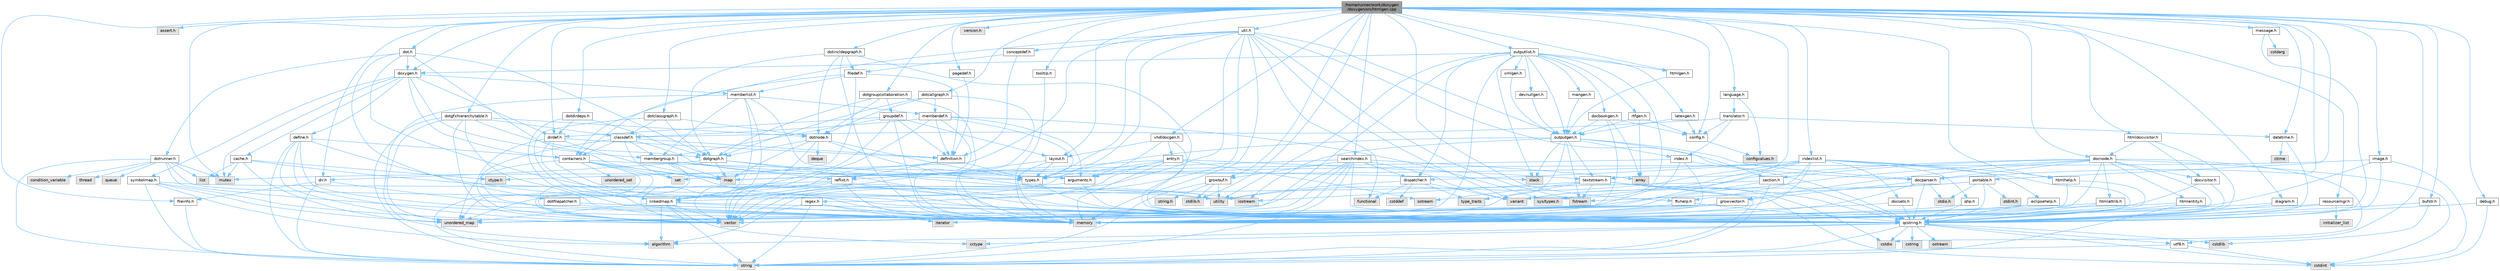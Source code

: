 digraph "/home/runner/work/doxygen/doxygen/src/htmlgen.cpp"
{
 // INTERACTIVE_SVG=YES
 // LATEX_PDF_SIZE
  bgcolor="transparent";
  edge [fontname=Helvetica,fontsize=10,labelfontname=Helvetica,labelfontsize=10];
  node [fontname=Helvetica,fontsize=10,shape=box,height=0.2,width=0.4];
  Node1 [id="Node000001",label="/home/runner/work/doxygen\l/doxygen/src/htmlgen.cpp",height=0.2,width=0.4,color="gray40", fillcolor="grey60", style="filled", fontcolor="black",tooltip=" "];
  Node1 -> Node2 [id="edge1_Node000001_Node000002",color="steelblue1",style="solid",tooltip=" "];
  Node2 [id="Node000002",label="stdlib.h",height=0.2,width=0.4,color="grey60", fillcolor="#E0E0E0", style="filled",tooltip=" "];
  Node1 -> Node3 [id="edge2_Node000001_Node000003",color="steelblue1",style="solid",tooltip=" "];
  Node3 [id="Node000003",label="assert.h",height=0.2,width=0.4,color="grey60", fillcolor="#E0E0E0", style="filled",tooltip=" "];
  Node1 -> Node4 [id="edge3_Node000001_Node000004",color="steelblue1",style="solid",tooltip=" "];
  Node4 [id="Node000004",label="mutex",height=0.2,width=0.4,color="grey60", fillcolor="#E0E0E0", style="filled",tooltip=" "];
  Node1 -> Node5 [id="edge4_Node000001_Node000005",color="steelblue1",style="solid",tooltip=" "];
  Node5 [id="Node000005",label="message.h",height=0.2,width=0.4,color="grey40", fillcolor="white", style="filled",URL="$d2/d0d/message_8h.html",tooltip=" "];
  Node5 -> Node6 [id="edge5_Node000005_Node000006",color="steelblue1",style="solid",tooltip=" "];
  Node6 [id="Node000006",label="cstdarg",height=0.2,width=0.4,color="grey60", fillcolor="#E0E0E0", style="filled",tooltip=" "];
  Node5 -> Node7 [id="edge6_Node000005_Node000007",color="steelblue1",style="solid",tooltip=" "];
  Node7 [id="Node000007",label="qcstring.h",height=0.2,width=0.4,color="grey40", fillcolor="white", style="filled",URL="$d7/d5c/qcstring_8h.html",tooltip=" "];
  Node7 -> Node8 [id="edge7_Node000007_Node000008",color="steelblue1",style="solid",tooltip=" "];
  Node8 [id="Node000008",label="string",height=0.2,width=0.4,color="grey60", fillcolor="#E0E0E0", style="filled",tooltip=" "];
  Node7 -> Node9 [id="edge8_Node000007_Node000009",color="steelblue1",style="solid",tooltip=" "];
  Node9 [id="Node000009",label="algorithm",height=0.2,width=0.4,color="grey60", fillcolor="#E0E0E0", style="filled",tooltip=" "];
  Node7 -> Node10 [id="edge9_Node000007_Node000010",color="steelblue1",style="solid",tooltip=" "];
  Node10 [id="Node000010",label="cctype",height=0.2,width=0.4,color="grey60", fillcolor="#E0E0E0", style="filled",tooltip=" "];
  Node7 -> Node11 [id="edge10_Node000007_Node000011",color="steelblue1",style="solid",tooltip=" "];
  Node11 [id="Node000011",label="cstring",height=0.2,width=0.4,color="grey60", fillcolor="#E0E0E0", style="filled",tooltip=" "];
  Node7 -> Node12 [id="edge11_Node000007_Node000012",color="steelblue1",style="solid",tooltip=" "];
  Node12 [id="Node000012",label="cstdio",height=0.2,width=0.4,color="grey60", fillcolor="#E0E0E0", style="filled",tooltip=" "];
  Node7 -> Node13 [id="edge12_Node000007_Node000013",color="steelblue1",style="solid",tooltip=" "];
  Node13 [id="Node000013",label="cstdlib",height=0.2,width=0.4,color="grey60", fillcolor="#E0E0E0", style="filled",tooltip=" "];
  Node7 -> Node14 [id="edge13_Node000007_Node000014",color="steelblue1",style="solid",tooltip=" "];
  Node14 [id="Node000014",label="cstdint",height=0.2,width=0.4,color="grey60", fillcolor="#E0E0E0", style="filled",tooltip=" "];
  Node7 -> Node15 [id="edge14_Node000007_Node000015",color="steelblue1",style="solid",tooltip=" "];
  Node15 [id="Node000015",label="ostream",height=0.2,width=0.4,color="grey60", fillcolor="#E0E0E0", style="filled",tooltip=" "];
  Node7 -> Node16 [id="edge15_Node000007_Node000016",color="steelblue1",style="solid",tooltip=" "];
  Node16 [id="Node000016",label="utf8.h",height=0.2,width=0.4,color="grey40", fillcolor="white", style="filled",URL="$db/d7c/utf8_8h.html",tooltip="Various UTF8 related helper functions."];
  Node16 -> Node14 [id="edge16_Node000016_Node000014",color="steelblue1",style="solid",tooltip=" "];
  Node16 -> Node8 [id="edge17_Node000016_Node000008",color="steelblue1",style="solid",tooltip=" "];
  Node1 -> Node17 [id="edge18_Node000001_Node000017",color="steelblue1",style="solid",tooltip=" "];
  Node17 [id="Node000017",label="htmlgen.h",height=0.2,width=0.4,color="grey40", fillcolor="white", style="filled",URL="$d8/d56/htmlgen_8h.html",tooltip=" "];
  Node17 -> Node18 [id="edge19_Node000017_Node000018",color="steelblue1",style="solid",tooltip=" "];
  Node18 [id="Node000018",label="outputgen.h",height=0.2,width=0.4,color="grey40", fillcolor="white", style="filled",URL="$df/d06/outputgen_8h.html",tooltip=" "];
  Node18 -> Node19 [id="edge20_Node000018_Node000019",color="steelblue1",style="solid",tooltip=" "];
  Node19 [id="Node000019",label="memory",height=0.2,width=0.4,color="grey60", fillcolor="#E0E0E0", style="filled",tooltip=" "];
  Node18 -> Node20 [id="edge21_Node000018_Node000020",color="steelblue1",style="solid",tooltip=" "];
  Node20 [id="Node000020",label="stack",height=0.2,width=0.4,color="grey60", fillcolor="#E0E0E0", style="filled",tooltip=" "];
  Node18 -> Node21 [id="edge22_Node000018_Node000021",color="steelblue1",style="solid",tooltip=" "];
  Node21 [id="Node000021",label="iostream",height=0.2,width=0.4,color="grey60", fillcolor="#E0E0E0", style="filled",tooltip=" "];
  Node18 -> Node22 [id="edge23_Node000018_Node000022",color="steelblue1",style="solid",tooltip=" "];
  Node22 [id="Node000022",label="fstream",height=0.2,width=0.4,color="grey60", fillcolor="#E0E0E0", style="filled",tooltip=" "];
  Node18 -> Node23 [id="edge24_Node000018_Node000023",color="steelblue1",style="solid",tooltip=" "];
  Node23 [id="Node000023",label="types.h",height=0.2,width=0.4,color="grey40", fillcolor="white", style="filled",URL="$d9/d49/types_8h.html",tooltip="This file contains a number of basic enums and types."];
  Node23 -> Node7 [id="edge25_Node000023_Node000007",color="steelblue1",style="solid",tooltip=" "];
  Node18 -> Node24 [id="edge26_Node000018_Node000024",color="steelblue1",style="solid",tooltip=" "];
  Node24 [id="Node000024",label="index.h",height=0.2,width=0.4,color="grey40", fillcolor="white", style="filled",URL="$d1/db5/index_8h.html",tooltip=" "];
  Node24 -> Node19 [id="edge27_Node000024_Node000019",color="steelblue1",style="solid",tooltip=" "];
  Node24 -> Node25 [id="edge28_Node000024_Node000025",color="steelblue1",style="solid",tooltip=" "];
  Node25 [id="Node000025",label="vector",height=0.2,width=0.4,color="grey60", fillcolor="#E0E0E0", style="filled",tooltip=" "];
  Node24 -> Node26 [id="edge29_Node000024_Node000026",color="steelblue1",style="solid",tooltip=" "];
  Node26 [id="Node000026",label="map",height=0.2,width=0.4,color="grey60", fillcolor="#E0E0E0", style="filled",tooltip=" "];
  Node24 -> Node7 [id="edge30_Node000024_Node000007",color="steelblue1",style="solid",tooltip=" "];
  Node18 -> Node27 [id="edge31_Node000018_Node000027",color="steelblue1",style="solid",tooltip=" "];
  Node27 [id="Node000027",label="section.h",height=0.2,width=0.4,color="grey40", fillcolor="white", style="filled",URL="$d1/d2a/section_8h.html",tooltip=" "];
  Node27 -> Node8 [id="edge32_Node000027_Node000008",color="steelblue1",style="solid",tooltip=" "];
  Node27 -> Node28 [id="edge33_Node000027_Node000028",color="steelblue1",style="solid",tooltip=" "];
  Node28 [id="Node000028",label="unordered_map",height=0.2,width=0.4,color="grey60", fillcolor="#E0E0E0", style="filled",tooltip=" "];
  Node27 -> Node7 [id="edge34_Node000027_Node000007",color="steelblue1",style="solid",tooltip=" "];
  Node27 -> Node29 [id="edge35_Node000027_Node000029",color="steelblue1",style="solid",tooltip=" "];
  Node29 [id="Node000029",label="linkedmap.h",height=0.2,width=0.4,color="grey40", fillcolor="white", style="filled",URL="$da/de1/linkedmap_8h.html",tooltip=" "];
  Node29 -> Node28 [id="edge36_Node000029_Node000028",color="steelblue1",style="solid",tooltip=" "];
  Node29 -> Node25 [id="edge37_Node000029_Node000025",color="steelblue1",style="solid",tooltip=" "];
  Node29 -> Node19 [id="edge38_Node000029_Node000019",color="steelblue1",style="solid",tooltip=" "];
  Node29 -> Node8 [id="edge39_Node000029_Node000008",color="steelblue1",style="solid",tooltip=" "];
  Node29 -> Node9 [id="edge40_Node000029_Node000009",color="steelblue1",style="solid",tooltip=" "];
  Node29 -> Node10 [id="edge41_Node000029_Node000010",color="steelblue1",style="solid",tooltip=" "];
  Node29 -> Node7 [id="edge42_Node000029_Node000007",color="steelblue1",style="solid",tooltip=" "];
  Node18 -> Node30 [id="edge43_Node000018_Node000030",color="steelblue1",style="solid",tooltip=" "];
  Node30 [id="Node000030",label="textstream.h",height=0.2,width=0.4,color="grey40", fillcolor="white", style="filled",URL="$d4/d7d/textstream_8h.html",tooltip=" "];
  Node30 -> Node8 [id="edge44_Node000030_Node000008",color="steelblue1",style="solid",tooltip=" "];
  Node30 -> Node21 [id="edge45_Node000030_Node000021",color="steelblue1",style="solid",tooltip=" "];
  Node30 -> Node31 [id="edge46_Node000030_Node000031",color="steelblue1",style="solid",tooltip=" "];
  Node31 [id="Node000031",label="sstream",height=0.2,width=0.4,color="grey60", fillcolor="#E0E0E0", style="filled",tooltip=" "];
  Node30 -> Node14 [id="edge47_Node000030_Node000014",color="steelblue1",style="solid",tooltip=" "];
  Node30 -> Node12 [id="edge48_Node000030_Node000012",color="steelblue1",style="solid",tooltip=" "];
  Node30 -> Node22 [id="edge49_Node000030_Node000022",color="steelblue1",style="solid",tooltip=" "];
  Node30 -> Node32 [id="edge50_Node000030_Node000032",color="steelblue1",style="solid",tooltip=" "];
  Node32 [id="Node000032",label="type_traits",height=0.2,width=0.4,color="grey60", fillcolor="#E0E0E0", style="filled",tooltip=" "];
  Node30 -> Node7 [id="edge51_Node000030_Node000007",color="steelblue1",style="solid",tooltip=" "];
  Node18 -> Node33 [id="edge52_Node000018_Node000033",color="steelblue1",style="solid",tooltip=" "];
  Node33 [id="Node000033",label="docparser.h",height=0.2,width=0.4,color="grey40", fillcolor="white", style="filled",URL="$de/d9c/docparser_8h.html",tooltip=" "];
  Node33 -> Node34 [id="edge53_Node000033_Node000034",color="steelblue1",style="solid",tooltip=" "];
  Node34 [id="Node000034",label="stdio.h",height=0.2,width=0.4,color="grey60", fillcolor="#E0E0E0", style="filled",tooltip=" "];
  Node33 -> Node19 [id="edge54_Node000033_Node000019",color="steelblue1",style="solid",tooltip=" "];
  Node33 -> Node7 [id="edge55_Node000033_Node000007",color="steelblue1",style="solid",tooltip=" "];
  Node33 -> Node35 [id="edge56_Node000033_Node000035",color="steelblue1",style="solid",tooltip=" "];
  Node35 [id="Node000035",label="growvector.h",height=0.2,width=0.4,color="grey40", fillcolor="white", style="filled",URL="$d7/d50/growvector_8h.html",tooltip=" "];
  Node35 -> Node25 [id="edge57_Node000035_Node000025",color="steelblue1",style="solid",tooltip=" "];
  Node35 -> Node19 [id="edge58_Node000035_Node000019",color="steelblue1",style="solid",tooltip=" "];
  Node35 -> Node36 [id="edge59_Node000035_Node000036",color="steelblue1",style="solid",tooltip=" "];
  Node36 [id="Node000036",label="iterator",height=0.2,width=0.4,color="grey60", fillcolor="#E0E0E0", style="filled",tooltip=" "];
  Node1 -> Node37 [id="edge60_Node000001_Node000037",color="steelblue1",style="solid",tooltip=" "];
  Node37 [id="Node000037",label="config.h",height=0.2,width=0.4,color="grey40", fillcolor="white", style="filled",URL="$db/d16/config_8h.html",tooltip=" "];
  Node37 -> Node38 [id="edge61_Node000037_Node000038",color="steelblue1",style="solid",tooltip=" "];
  Node38 [id="Node000038",label="configvalues.h",height=0.2,width=0.4,color="grey60", fillcolor="#E0E0E0", style="filled",tooltip=" "];
  Node1 -> Node39 [id="edge62_Node000001_Node000039",color="steelblue1",style="solid",tooltip=" "];
  Node39 [id="Node000039",label="util.h",height=0.2,width=0.4,color="grey40", fillcolor="white", style="filled",URL="$d8/d3c/util_8h.html",tooltip="A bunch of utility functions."];
  Node39 -> Node19 [id="edge63_Node000039_Node000019",color="steelblue1",style="solid",tooltip=" "];
  Node39 -> Node28 [id="edge64_Node000039_Node000028",color="steelblue1",style="solid",tooltip=" "];
  Node39 -> Node9 [id="edge65_Node000039_Node000009",color="steelblue1",style="solid",tooltip=" "];
  Node39 -> Node40 [id="edge66_Node000039_Node000040",color="steelblue1",style="solid",tooltip=" "];
  Node40 [id="Node000040",label="functional",height=0.2,width=0.4,color="grey60", fillcolor="#E0E0E0", style="filled",tooltip=" "];
  Node39 -> Node22 [id="edge67_Node000039_Node000022",color="steelblue1",style="solid",tooltip=" "];
  Node39 -> Node41 [id="edge68_Node000039_Node000041",color="steelblue1",style="solid",tooltip=" "];
  Node41 [id="Node000041",label="variant",height=0.2,width=0.4,color="grey60", fillcolor="#E0E0E0", style="filled",tooltip=" "];
  Node39 -> Node42 [id="edge69_Node000039_Node000042",color="steelblue1",style="solid",tooltip=" "];
  Node42 [id="Node000042",label="ctype.h",height=0.2,width=0.4,color="grey60", fillcolor="#E0E0E0", style="filled",tooltip=" "];
  Node39 -> Node23 [id="edge70_Node000039_Node000023",color="steelblue1",style="solid",tooltip=" "];
  Node39 -> Node33 [id="edge71_Node000039_Node000033",color="steelblue1",style="solid",tooltip=" "];
  Node39 -> Node43 [id="edge72_Node000039_Node000043",color="steelblue1",style="solid",tooltip=" "];
  Node43 [id="Node000043",label="containers.h",height=0.2,width=0.4,color="grey40", fillcolor="white", style="filled",URL="$d5/d75/containers_8h.html",tooltip=" "];
  Node43 -> Node25 [id="edge73_Node000043_Node000025",color="steelblue1",style="solid",tooltip=" "];
  Node43 -> Node8 [id="edge74_Node000043_Node000008",color="steelblue1",style="solid",tooltip=" "];
  Node43 -> Node44 [id="edge75_Node000043_Node000044",color="steelblue1",style="solid",tooltip=" "];
  Node44 [id="Node000044",label="set",height=0.2,width=0.4,color="grey60", fillcolor="#E0E0E0", style="filled",tooltip=" "];
  Node43 -> Node26 [id="edge76_Node000043_Node000026",color="steelblue1",style="solid",tooltip=" "];
  Node43 -> Node45 [id="edge77_Node000043_Node000045",color="steelblue1",style="solid",tooltip=" "];
  Node45 [id="Node000045",label="unordered_set",height=0.2,width=0.4,color="grey60", fillcolor="#E0E0E0", style="filled",tooltip=" "];
  Node43 -> Node28 [id="edge78_Node000043_Node000028",color="steelblue1",style="solid",tooltip=" "];
  Node43 -> Node20 [id="edge79_Node000043_Node000020",color="steelblue1",style="solid",tooltip=" "];
  Node39 -> Node18 [id="edge80_Node000039_Node000018",color="steelblue1",style="solid",tooltip=" "];
  Node39 -> Node46 [id="edge81_Node000039_Node000046",color="steelblue1",style="solid",tooltip=" "];
  Node46 [id="Node000046",label="regex.h",height=0.2,width=0.4,color="grey40", fillcolor="white", style="filled",URL="$d1/d21/regex_8h.html",tooltip=" "];
  Node46 -> Node19 [id="edge82_Node000046_Node000019",color="steelblue1",style="solid",tooltip=" "];
  Node46 -> Node8 [id="edge83_Node000046_Node000008",color="steelblue1",style="solid",tooltip=" "];
  Node46 -> Node25 [id="edge84_Node000046_Node000025",color="steelblue1",style="solid",tooltip=" "];
  Node46 -> Node36 [id="edge85_Node000046_Node000036",color="steelblue1",style="solid",tooltip=" "];
  Node39 -> Node47 [id="edge86_Node000039_Node000047",color="steelblue1",style="solid",tooltip=" "];
  Node47 [id="Node000047",label="conceptdef.h",height=0.2,width=0.4,color="grey40", fillcolor="white", style="filled",URL="$da/df1/conceptdef_8h.html",tooltip=" "];
  Node47 -> Node48 [id="edge87_Node000047_Node000048",color="steelblue1",style="solid",tooltip=" "];
  Node48 [id="Node000048",label="definition.h",height=0.2,width=0.4,color="grey40", fillcolor="white", style="filled",URL="$df/da1/definition_8h.html",tooltip=" "];
  Node48 -> Node25 [id="edge88_Node000048_Node000025",color="steelblue1",style="solid",tooltip=" "];
  Node48 -> Node23 [id="edge89_Node000048_Node000023",color="steelblue1",style="solid",tooltip=" "];
  Node48 -> Node49 [id="edge90_Node000048_Node000049",color="steelblue1",style="solid",tooltip=" "];
  Node49 [id="Node000049",label="reflist.h",height=0.2,width=0.4,color="grey40", fillcolor="white", style="filled",URL="$d1/d02/reflist_8h.html",tooltip=" "];
  Node49 -> Node25 [id="edge91_Node000049_Node000025",color="steelblue1",style="solid",tooltip=" "];
  Node49 -> Node28 [id="edge92_Node000049_Node000028",color="steelblue1",style="solid",tooltip=" "];
  Node49 -> Node19 [id="edge93_Node000049_Node000019",color="steelblue1",style="solid",tooltip=" "];
  Node49 -> Node7 [id="edge94_Node000049_Node000007",color="steelblue1",style="solid",tooltip=" "];
  Node49 -> Node29 [id="edge95_Node000049_Node000029",color="steelblue1",style="solid",tooltip=" "];
  Node47 -> Node50 [id="edge96_Node000047_Node000050",color="steelblue1",style="solid",tooltip=" "];
  Node50 [id="Node000050",label="filedef.h",height=0.2,width=0.4,color="grey40", fillcolor="white", style="filled",URL="$d4/d3a/filedef_8h.html",tooltip=" "];
  Node50 -> Node44 [id="edge97_Node000050_Node000044",color="steelblue1",style="solid",tooltip=" "];
  Node50 -> Node48 [id="edge98_Node000050_Node000048",color="steelblue1",style="solid",tooltip=" "];
  Node50 -> Node51 [id="edge99_Node000050_Node000051",color="steelblue1",style="solid",tooltip=" "];
  Node51 [id="Node000051",label="memberlist.h",height=0.2,width=0.4,color="grey40", fillcolor="white", style="filled",URL="$dd/d78/memberlist_8h.html",tooltip=" "];
  Node51 -> Node25 [id="edge100_Node000051_Node000025",color="steelblue1",style="solid",tooltip=" "];
  Node51 -> Node9 [id="edge101_Node000051_Node000009",color="steelblue1",style="solid",tooltip=" "];
  Node51 -> Node52 [id="edge102_Node000051_Node000052",color="steelblue1",style="solid",tooltip=" "];
  Node52 [id="Node000052",label="memberdef.h",height=0.2,width=0.4,color="grey40", fillcolor="white", style="filled",URL="$d4/d46/memberdef_8h.html",tooltip=" "];
  Node52 -> Node25 [id="edge103_Node000052_Node000025",color="steelblue1",style="solid",tooltip=" "];
  Node52 -> Node19 [id="edge104_Node000052_Node000019",color="steelblue1",style="solid",tooltip=" "];
  Node52 -> Node53 [id="edge105_Node000052_Node000053",color="steelblue1",style="solid",tooltip=" "];
  Node53 [id="Node000053",label="sys/types.h",height=0.2,width=0.4,color="grey60", fillcolor="#E0E0E0", style="filled",tooltip=" "];
  Node52 -> Node23 [id="edge106_Node000052_Node000023",color="steelblue1",style="solid",tooltip=" "];
  Node52 -> Node48 [id="edge107_Node000052_Node000048",color="steelblue1",style="solid",tooltip=" "];
  Node52 -> Node54 [id="edge108_Node000052_Node000054",color="steelblue1",style="solid",tooltip=" "];
  Node54 [id="Node000054",label="arguments.h",height=0.2,width=0.4,color="grey40", fillcolor="white", style="filled",URL="$df/d9b/arguments_8h.html",tooltip=" "];
  Node54 -> Node25 [id="edge109_Node000054_Node000025",color="steelblue1",style="solid",tooltip=" "];
  Node54 -> Node7 [id="edge110_Node000054_Node000007",color="steelblue1",style="solid",tooltip=" "];
  Node52 -> Node55 [id="edge111_Node000052_Node000055",color="steelblue1",style="solid",tooltip=" "];
  Node55 [id="Node000055",label="classdef.h",height=0.2,width=0.4,color="grey40", fillcolor="white", style="filled",URL="$d1/da6/classdef_8h.html",tooltip=" "];
  Node55 -> Node25 [id="edge112_Node000055_Node000025",color="steelblue1",style="solid",tooltip=" "];
  Node55 -> Node44 [id="edge113_Node000055_Node000044",color="steelblue1",style="solid",tooltip=" "];
  Node55 -> Node43 [id="edge114_Node000055_Node000043",color="steelblue1",style="solid",tooltip=" "];
  Node55 -> Node48 [id="edge115_Node000055_Node000048",color="steelblue1",style="solid",tooltip=" "];
  Node55 -> Node54 [id="edge116_Node000055_Node000054",color="steelblue1",style="solid",tooltip=" "];
  Node55 -> Node56 [id="edge117_Node000055_Node000056",color="steelblue1",style="solid",tooltip=" "];
  Node56 [id="Node000056",label="membergroup.h",height=0.2,width=0.4,color="grey40", fillcolor="white", style="filled",URL="$d9/d11/membergroup_8h.html",tooltip=" "];
  Node56 -> Node25 [id="edge118_Node000056_Node000025",color="steelblue1",style="solid",tooltip=" "];
  Node56 -> Node26 [id="edge119_Node000056_Node000026",color="steelblue1",style="solid",tooltip=" "];
  Node56 -> Node19 [id="edge120_Node000056_Node000019",color="steelblue1",style="solid",tooltip=" "];
  Node56 -> Node23 [id="edge121_Node000056_Node000023",color="steelblue1",style="solid",tooltip=" "];
  Node56 -> Node49 [id="edge122_Node000056_Node000049",color="steelblue1",style="solid",tooltip=" "];
  Node51 -> Node29 [id="edge123_Node000051_Node000029",color="steelblue1",style="solid",tooltip=" "];
  Node51 -> Node23 [id="edge124_Node000051_Node000023",color="steelblue1",style="solid",tooltip=" "];
  Node51 -> Node56 [id="edge125_Node000051_Node000056",color="steelblue1",style="solid",tooltip=" "];
  Node50 -> Node43 [id="edge126_Node000050_Node000043",color="steelblue1",style="solid",tooltip=" "];
  Node1 -> Node57 [id="edge127_Node000001_Node000057",color="steelblue1",style="solid",tooltip=" "];
  Node57 [id="Node000057",label="doxygen.h",height=0.2,width=0.4,color="grey40", fillcolor="white", style="filled",URL="$d1/da1/doxygen_8h.html",tooltip=" "];
  Node57 -> Node4 [id="edge128_Node000057_Node000004",color="steelblue1",style="solid",tooltip=" "];
  Node57 -> Node43 [id="edge129_Node000057_Node000043",color="steelblue1",style="solid",tooltip=" "];
  Node57 -> Node56 [id="edge130_Node000057_Node000056",color="steelblue1",style="solid",tooltip=" "];
  Node57 -> Node58 [id="edge131_Node000057_Node000058",color="steelblue1",style="solid",tooltip=" "];
  Node58 [id="Node000058",label="dirdef.h",height=0.2,width=0.4,color="grey40", fillcolor="white", style="filled",URL="$d6/d15/dirdef_8h.html",tooltip=" "];
  Node58 -> Node25 [id="edge132_Node000058_Node000025",color="steelblue1",style="solid",tooltip=" "];
  Node58 -> Node26 [id="edge133_Node000058_Node000026",color="steelblue1",style="solid",tooltip=" "];
  Node58 -> Node7 [id="edge134_Node000058_Node000007",color="steelblue1",style="solid",tooltip=" "];
  Node58 -> Node29 [id="edge135_Node000058_Node000029",color="steelblue1",style="solid",tooltip=" "];
  Node58 -> Node48 [id="edge136_Node000058_Node000048",color="steelblue1",style="solid",tooltip=" "];
  Node57 -> Node51 [id="edge137_Node000057_Node000051",color="steelblue1",style="solid",tooltip=" "];
  Node57 -> Node59 [id="edge138_Node000057_Node000059",color="steelblue1",style="solid",tooltip=" "];
  Node59 [id="Node000059",label="define.h",height=0.2,width=0.4,color="grey40", fillcolor="white", style="filled",URL="$df/d67/define_8h.html",tooltip=" "];
  Node59 -> Node25 [id="edge139_Node000059_Node000025",color="steelblue1",style="solid",tooltip=" "];
  Node59 -> Node19 [id="edge140_Node000059_Node000019",color="steelblue1",style="solid",tooltip=" "];
  Node59 -> Node8 [id="edge141_Node000059_Node000008",color="steelblue1",style="solid",tooltip=" "];
  Node59 -> Node28 [id="edge142_Node000059_Node000028",color="steelblue1",style="solid",tooltip=" "];
  Node59 -> Node7 [id="edge143_Node000059_Node000007",color="steelblue1",style="solid",tooltip=" "];
  Node59 -> Node43 [id="edge144_Node000059_Node000043",color="steelblue1",style="solid",tooltip=" "];
  Node57 -> Node60 [id="edge145_Node000057_Node000060",color="steelblue1",style="solid",tooltip=" "];
  Node60 [id="Node000060",label="cache.h",height=0.2,width=0.4,color="grey40", fillcolor="white", style="filled",URL="$d3/d26/cache_8h.html",tooltip=" "];
  Node60 -> Node61 [id="edge146_Node000060_Node000061",color="steelblue1",style="solid",tooltip=" "];
  Node61 [id="Node000061",label="list",height=0.2,width=0.4,color="grey60", fillcolor="#E0E0E0", style="filled",tooltip=" "];
  Node60 -> Node28 [id="edge147_Node000060_Node000028",color="steelblue1",style="solid",tooltip=" "];
  Node60 -> Node4 [id="edge148_Node000060_Node000004",color="steelblue1",style="solid",tooltip=" "];
  Node60 -> Node62 [id="edge149_Node000060_Node000062",color="steelblue1",style="solid",tooltip=" "];
  Node62 [id="Node000062",label="utility",height=0.2,width=0.4,color="grey60", fillcolor="#E0E0E0", style="filled",tooltip=" "];
  Node60 -> Node42 [id="edge150_Node000060_Node000042",color="steelblue1",style="solid",tooltip=" "];
  Node57 -> Node63 [id="edge151_Node000057_Node000063",color="steelblue1",style="solid",tooltip=" "];
  Node63 [id="Node000063",label="symbolmap.h",height=0.2,width=0.4,color="grey40", fillcolor="white", style="filled",URL="$d7/ddd/symbolmap_8h.html",tooltip=" "];
  Node63 -> Node9 [id="edge152_Node000063_Node000009",color="steelblue1",style="solid",tooltip=" "];
  Node63 -> Node28 [id="edge153_Node000063_Node000028",color="steelblue1",style="solid",tooltip=" "];
  Node63 -> Node25 [id="edge154_Node000063_Node000025",color="steelblue1",style="solid",tooltip=" "];
  Node63 -> Node8 [id="edge155_Node000063_Node000008",color="steelblue1",style="solid",tooltip=" "];
  Node63 -> Node62 [id="edge156_Node000063_Node000062",color="steelblue1",style="solid",tooltip=" "];
  Node1 -> Node64 [id="edge157_Node000001_Node000064",color="steelblue1",style="solid",tooltip=" "];
  Node64 [id="Node000064",label="diagram.h",height=0.2,width=0.4,color="grey40", fillcolor="white", style="filled",URL="$d9/d1b/diagram_8h.html",tooltip=" "];
  Node64 -> Node19 [id="edge158_Node000064_Node000019",color="steelblue1",style="solid",tooltip=" "];
  Node64 -> Node7 [id="edge159_Node000064_Node000007",color="steelblue1",style="solid",tooltip=" "];
  Node1 -> Node65 [id="edge160_Node000001_Node000065",color="steelblue1",style="solid",tooltip=" "];
  Node65 [id="Node000065",label="version.h",height=0.2,width=0.4,color="grey60", fillcolor="#E0E0E0", style="filled",tooltip=" "];
  Node1 -> Node66 [id="edge161_Node000001_Node000066",color="steelblue1",style="solid",tooltip=" "];
  Node66 [id="Node000066",label="dot.h",height=0.2,width=0.4,color="grey40", fillcolor="white", style="filled",URL="$d6/d4a/dot_8h.html",tooltip=" "];
  Node66 -> Node26 [id="edge162_Node000066_Node000026",color="steelblue1",style="solid",tooltip=" "];
  Node66 -> Node7 [id="edge163_Node000066_Node000007",color="steelblue1",style="solid",tooltip=" "];
  Node66 -> Node67 [id="edge164_Node000066_Node000067",color="steelblue1",style="solid",tooltip=" "];
  Node67 [id="Node000067",label="dotgraph.h",height=0.2,width=0.4,color="grey40", fillcolor="white", style="filled",URL="$d0/daa/dotgraph_8h.html",tooltip=" "];
  Node67 -> Node21 [id="edge165_Node000067_Node000021",color="steelblue1",style="solid",tooltip=" "];
  Node67 -> Node26 [id="edge166_Node000067_Node000026",color="steelblue1",style="solid",tooltip=" "];
  Node67 -> Node7 [id="edge167_Node000067_Node000007",color="steelblue1",style="solid",tooltip=" "];
  Node67 -> Node68 [id="edge168_Node000067_Node000068",color="steelblue1",style="solid",tooltip=" "];
  Node68 [id="Node000068",label="dir.h",height=0.2,width=0.4,color="grey40", fillcolor="white", style="filled",URL="$df/d9c/dir_8h.html",tooltip=" "];
  Node68 -> Node8 [id="edge169_Node000068_Node000008",color="steelblue1",style="solid",tooltip=" "];
  Node68 -> Node19 [id="edge170_Node000068_Node000019",color="steelblue1",style="solid",tooltip=" "];
  Node68 -> Node69 [id="edge171_Node000068_Node000069",color="steelblue1",style="solid",tooltip=" "];
  Node69 [id="Node000069",label="fileinfo.h",height=0.2,width=0.4,color="grey40", fillcolor="white", style="filled",URL="$df/d45/fileinfo_8h.html",tooltip=" "];
  Node69 -> Node8 [id="edge172_Node000069_Node000008",color="steelblue1",style="solid",tooltip=" "];
  Node66 -> Node70 [id="edge173_Node000066_Node000070",color="steelblue1",style="solid",tooltip=" "];
  Node70 [id="Node000070",label="dotfilepatcher.h",height=0.2,width=0.4,color="grey40", fillcolor="white", style="filled",URL="$d3/d38/dotfilepatcher_8h.html",tooltip=" "];
  Node70 -> Node25 [id="edge174_Node000070_Node000025",color="steelblue1",style="solid",tooltip=" "];
  Node70 -> Node7 [id="edge175_Node000070_Node000007",color="steelblue1",style="solid",tooltip=" "];
  Node66 -> Node71 [id="edge176_Node000066_Node000071",color="steelblue1",style="solid",tooltip=" "];
  Node71 [id="Node000071",label="dotrunner.h",height=0.2,width=0.4,color="grey40", fillcolor="white", style="filled",URL="$d2/dd1/dotrunner_8h.html",tooltip=" "];
  Node71 -> Node8 [id="edge177_Node000071_Node000008",color="steelblue1",style="solid",tooltip=" "];
  Node71 -> Node72 [id="edge178_Node000071_Node000072",color="steelblue1",style="solid",tooltip=" "];
  Node72 [id="Node000072",label="thread",height=0.2,width=0.4,color="grey60", fillcolor="#E0E0E0", style="filled",tooltip=" "];
  Node71 -> Node61 [id="edge179_Node000071_Node000061",color="steelblue1",style="solid",tooltip=" "];
  Node71 -> Node73 [id="edge180_Node000071_Node000073",color="steelblue1",style="solid",tooltip=" "];
  Node73 [id="Node000073",label="queue",height=0.2,width=0.4,color="grey60", fillcolor="#E0E0E0", style="filled",tooltip=" "];
  Node71 -> Node4 [id="edge181_Node000071_Node000004",color="steelblue1",style="solid",tooltip=" "];
  Node71 -> Node74 [id="edge182_Node000071_Node000074",color="steelblue1",style="solid",tooltip=" "];
  Node74 [id="Node000074",label="condition_variable",height=0.2,width=0.4,color="grey60", fillcolor="#E0E0E0", style="filled",tooltip=" "];
  Node71 -> Node19 [id="edge183_Node000071_Node000019",color="steelblue1",style="solid",tooltip=" "];
  Node71 -> Node7 [id="edge184_Node000071_Node000007",color="steelblue1",style="solid",tooltip=" "];
  Node66 -> Node57 [id="edge185_Node000066_Node000057",color="steelblue1",style="solid",tooltip=" "];
  Node1 -> Node75 [id="edge186_Node000001_Node000075",color="steelblue1",style="solid",tooltip=" "];
  Node75 [id="Node000075",label="dotcallgraph.h",height=0.2,width=0.4,color="grey40", fillcolor="white", style="filled",URL="$dc/dcf/dotcallgraph_8h.html",tooltip=" "];
  Node75 -> Node19 [id="edge187_Node000075_Node000019",color="steelblue1",style="solid",tooltip=" "];
  Node75 -> Node76 [id="edge188_Node000075_Node000076",color="steelblue1",style="solid",tooltip=" "];
  Node76 [id="Node000076",label="dotnode.h",height=0.2,width=0.4,color="grey40", fillcolor="white", style="filled",URL="$d8/d3b/dotnode_8h.html",tooltip=" "];
  Node76 -> Node25 [id="edge189_Node000076_Node000025",color="steelblue1",style="solid",tooltip=" "];
  Node76 -> Node26 [id="edge190_Node000076_Node000026",color="steelblue1",style="solid",tooltip=" "];
  Node76 -> Node77 [id="edge191_Node000076_Node000077",color="steelblue1",style="solid",tooltip=" "];
  Node77 [id="Node000077",label="deque",height=0.2,width=0.4,color="grey60", fillcolor="#E0E0E0", style="filled",tooltip=" "];
  Node76 -> Node21 [id="edge192_Node000076_Node000021",color="steelblue1",style="solid",tooltip=" "];
  Node76 -> Node23 [id="edge193_Node000076_Node000023",color="steelblue1",style="solid",tooltip=" "];
  Node76 -> Node67 [id="edge194_Node000076_Node000067",color="steelblue1",style="solid",tooltip=" "];
  Node75 -> Node67 [id="edge195_Node000075_Node000067",color="steelblue1",style="solid",tooltip=" "];
  Node75 -> Node52 [id="edge196_Node000075_Node000052",color="steelblue1",style="solid",tooltip=" "];
  Node1 -> Node78 [id="edge197_Node000001_Node000078",color="steelblue1",style="solid",tooltip=" "];
  Node78 [id="Node000078",label="dotclassgraph.h",height=0.2,width=0.4,color="grey40", fillcolor="white", style="filled",URL="$d5/d04/dotclassgraph_8h.html",tooltip=" "];
  Node78 -> Node19 [id="edge198_Node000078_Node000019",color="steelblue1",style="solid",tooltip=" "];
  Node78 -> Node55 [id="edge199_Node000078_Node000055",color="steelblue1",style="solid",tooltip=" "];
  Node78 -> Node76 [id="edge200_Node000078_Node000076",color="steelblue1",style="solid",tooltip=" "];
  Node78 -> Node67 [id="edge201_Node000078_Node000067",color="steelblue1",style="solid",tooltip=" "];
  Node1 -> Node79 [id="edge202_Node000001_Node000079",color="steelblue1",style="solid",tooltip=" "];
  Node79 [id="Node000079",label="dotdirdeps.h",height=0.2,width=0.4,color="grey40", fillcolor="white", style="filled",URL="$d3/dcf/dotdirdeps_8h.html",tooltip=" "];
  Node79 -> Node19 [id="edge203_Node000079_Node000019",color="steelblue1",style="solid",tooltip=" "];
  Node79 -> Node67 [id="edge204_Node000079_Node000067",color="steelblue1",style="solid",tooltip=" "];
  Node79 -> Node58 [id="edge205_Node000079_Node000058",color="steelblue1",style="solid",tooltip=" "];
  Node1 -> Node80 [id="edge206_Node000001_Node000080",color="steelblue1",style="solid",tooltip=" "];
  Node80 [id="Node000080",label="dotgfxhierarchytable.h",height=0.2,width=0.4,color="grey40", fillcolor="white", style="filled",URL="$d2/de7/dotgfxhierarchytable_8h.html",tooltip=" "];
  Node80 -> Node19 [id="edge207_Node000080_Node000019",color="steelblue1",style="solid",tooltip=" "];
  Node80 -> Node8 [id="edge208_Node000080_Node000008",color="steelblue1",style="solid",tooltip=" "];
  Node80 -> Node28 [id="edge209_Node000080_Node000028",color="steelblue1",style="solid",tooltip=" "];
  Node80 -> Node25 [id="edge210_Node000080_Node000025",color="steelblue1",style="solid",tooltip=" "];
  Node80 -> Node55 [id="edge211_Node000080_Node000055",color="steelblue1",style="solid",tooltip=" "];
  Node80 -> Node67 [id="edge212_Node000080_Node000067",color="steelblue1",style="solid",tooltip=" "];
  Node80 -> Node76 [id="edge213_Node000080_Node000076",color="steelblue1",style="solid",tooltip=" "];
  Node1 -> Node81 [id="edge214_Node000001_Node000081",color="steelblue1",style="solid",tooltip=" "];
  Node81 [id="Node000081",label="dotgroupcollaboration.h",height=0.2,width=0.4,color="grey40", fillcolor="white", style="filled",URL="$d7/d99/dotgroupcollaboration_8h.html",tooltip=" "];
  Node81 -> Node19 [id="edge215_Node000081_Node000019",color="steelblue1",style="solid",tooltip=" "];
  Node81 -> Node76 [id="edge216_Node000081_Node000076",color="steelblue1",style="solid",tooltip=" "];
  Node81 -> Node67 [id="edge217_Node000081_Node000067",color="steelblue1",style="solid",tooltip=" "];
  Node81 -> Node82 [id="edge218_Node000081_Node000082",color="steelblue1",style="solid",tooltip=" "];
  Node82 [id="Node000082",label="groupdef.h",height=0.2,width=0.4,color="grey40", fillcolor="white", style="filled",URL="$d1/de6/groupdef_8h.html",tooltip=" "];
  Node82 -> Node19 [id="edge219_Node000082_Node000019",color="steelblue1",style="solid",tooltip=" "];
  Node82 -> Node48 [id="edge220_Node000082_Node000048",color="steelblue1",style="solid",tooltip=" "];
  Node82 -> Node58 [id="edge221_Node000082_Node000058",color="steelblue1",style="solid",tooltip=" "];
  Node82 -> Node83 [id="edge222_Node000082_Node000083",color="steelblue1",style="solid",tooltip=" "];
  Node83 [id="Node000083",label="layout.h",height=0.2,width=0.4,color="grey40", fillcolor="white", style="filled",URL="$db/d51/layout_8h.html",tooltip=" "];
  Node83 -> Node19 [id="edge223_Node000083_Node000019",color="steelblue1",style="solid",tooltip=" "];
  Node83 -> Node25 [id="edge224_Node000083_Node000025",color="steelblue1",style="solid",tooltip=" "];
  Node83 -> Node23 [id="edge225_Node000083_Node000023",color="steelblue1",style="solid",tooltip=" "];
  Node82 -> Node56 [id="edge226_Node000082_Node000056",color="steelblue1",style="solid",tooltip=" "];
  Node82 -> Node29 [id="edge227_Node000082_Node000029",color="steelblue1",style="solid",tooltip=" "];
  Node1 -> Node84 [id="edge228_Node000001_Node000084",color="steelblue1",style="solid",tooltip=" "];
  Node84 [id="Node000084",label="dotincldepgraph.h",height=0.2,width=0.4,color="grey40", fillcolor="white", style="filled",URL="$dd/d8c/dotincldepgraph_8h.html",tooltip=" "];
  Node84 -> Node19 [id="edge229_Node000084_Node000019",color="steelblue1",style="solid",tooltip=" "];
  Node84 -> Node7 [id="edge230_Node000084_Node000007",color="steelblue1",style="solid",tooltip=" "];
  Node84 -> Node50 [id="edge231_Node000084_Node000050",color="steelblue1",style="solid",tooltip=" "];
  Node84 -> Node76 [id="edge232_Node000084_Node000076",color="steelblue1",style="solid",tooltip=" "];
  Node84 -> Node67 [id="edge233_Node000084_Node000067",color="steelblue1",style="solid",tooltip=" "];
  Node1 -> Node85 [id="edge234_Node000001_Node000085",color="steelblue1",style="solid",tooltip=" "];
  Node85 [id="Node000085",label="language.h",height=0.2,width=0.4,color="grey40", fillcolor="white", style="filled",URL="$d8/dce/language_8h.html",tooltip=" "];
  Node85 -> Node86 [id="edge235_Node000085_Node000086",color="steelblue1",style="solid",tooltip=" "];
  Node86 [id="Node000086",label="translator.h",height=0.2,width=0.4,color="grey40", fillcolor="white", style="filled",URL="$d9/df1/translator_8h.html",tooltip=" "];
  Node86 -> Node55 [id="edge236_Node000086_Node000055",color="steelblue1",style="solid",tooltip=" "];
  Node86 -> Node37 [id="edge237_Node000086_Node000037",color="steelblue1",style="solid",tooltip=" "];
  Node86 -> Node87 [id="edge238_Node000086_Node000087",color="steelblue1",style="solid",tooltip=" "];
  Node87 [id="Node000087",label="datetime.h",height=0.2,width=0.4,color="grey40", fillcolor="white", style="filled",URL="$de/d1b/datetime_8h.html",tooltip=" "];
  Node87 -> Node88 [id="edge239_Node000087_Node000088",color="steelblue1",style="solid",tooltip=" "];
  Node88 [id="Node000088",label="ctime",height=0.2,width=0.4,color="grey60", fillcolor="#E0E0E0", style="filled",tooltip=" "];
  Node87 -> Node7 [id="edge240_Node000087_Node000007",color="steelblue1",style="solid",tooltip=" "];
  Node86 -> Node24 [id="edge241_Node000086_Node000024",color="steelblue1",style="solid",tooltip=" "];
  Node85 -> Node38 [id="edge242_Node000085_Node000038",color="steelblue1",style="solid",tooltip=" "];
  Node1 -> Node89 [id="edge243_Node000001_Node000089",color="steelblue1",style="solid",tooltip=" "];
  Node89 [id="Node000089",label="htmlhelp.h",height=0.2,width=0.4,color="grey40", fillcolor="white", style="filled",URL="$d8/dc3/htmlhelp_8h.html",tooltip=" "];
  Node89 -> Node19 [id="edge244_Node000089_Node000019",color="steelblue1",style="solid",tooltip=" "];
  Node89 -> Node7 [id="edge245_Node000089_Node000007",color="steelblue1",style="solid",tooltip=" "];
  Node1 -> Node33 [id="edge246_Node000001_Node000033",color="steelblue1",style="solid",tooltip=" "];
  Node1 -> Node90 [id="edge247_Node000001_Node000090",color="steelblue1",style="solid",tooltip=" "];
  Node90 [id="Node000090",label="docnode.h",height=0.2,width=0.4,color="grey40", fillcolor="white", style="filled",URL="$de/d2b/docnode_8h.html",tooltip=" "];
  Node90 -> Node12 [id="edge248_Node000090_Node000012",color="steelblue1",style="solid",tooltip=" "];
  Node90 -> Node14 [id="edge249_Node000090_Node000014",color="steelblue1",style="solid",tooltip=" "];
  Node90 -> Node25 [id="edge250_Node000090_Node000025",color="steelblue1",style="solid",tooltip=" "];
  Node90 -> Node19 [id="edge251_Node000090_Node000019",color="steelblue1",style="solid",tooltip=" "];
  Node90 -> Node41 [id="edge252_Node000090_Node000041",color="steelblue1",style="solid",tooltip=" "];
  Node90 -> Node7 [id="edge253_Node000090_Node000007",color="steelblue1",style="solid",tooltip=" "];
  Node90 -> Node91 [id="edge254_Node000090_Node000091",color="steelblue1",style="solid",tooltip=" "];
  Node91 [id="Node000091",label="docvisitor.h",height=0.2,width=0.4,color="grey40", fillcolor="white", style="filled",URL="$d2/d3c/docvisitor_8h.html",tooltip=" "];
  Node91 -> Node19 [id="edge255_Node000091_Node000019",color="steelblue1",style="solid",tooltip=" "];
  Node91 -> Node7 [id="edge256_Node000091_Node000007",color="steelblue1",style="solid",tooltip=" "];
  Node90 -> Node33 [id="edge257_Node000090_Node000033",color="steelblue1",style="solid",tooltip=" "];
  Node90 -> Node92 [id="edge258_Node000090_Node000092",color="steelblue1",style="solid",tooltip=" "];
  Node92 [id="Node000092",label="htmlattrib.h",height=0.2,width=0.4,color="grey40", fillcolor="white", style="filled",URL="$d0/d73/htmlattrib_8h.html",tooltip=" "];
  Node92 -> Node25 [id="edge259_Node000092_Node000025",color="steelblue1",style="solid",tooltip=" "];
  Node92 -> Node7 [id="edge260_Node000092_Node000007",color="steelblue1",style="solid",tooltip=" "];
  Node90 -> Node93 [id="edge261_Node000090_Node000093",color="steelblue1",style="solid",tooltip=" "];
  Node93 [id="Node000093",label="htmlentity.h",height=0.2,width=0.4,color="grey40", fillcolor="white", style="filled",URL="$db/dc6/htmlentity_8h.html",tooltip=" "];
  Node93 -> Node28 [id="edge262_Node000093_Node000028",color="steelblue1",style="solid",tooltip=" "];
  Node93 -> Node8 [id="edge263_Node000093_Node000008",color="steelblue1",style="solid",tooltip=" "];
  Node93 -> Node7 [id="edge264_Node000093_Node000007",color="steelblue1",style="solid",tooltip=" "];
  Node90 -> Node35 [id="edge265_Node000090_Node000035",color="steelblue1",style="solid",tooltip=" "];
  Node90 -> Node27 [id="edge266_Node000090_Node000027",color="steelblue1",style="solid",tooltip=" "];
  Node1 -> Node94 [id="edge267_Node000001_Node000094",color="steelblue1",style="solid",tooltip=" "];
  Node94 [id="Node000094",label="htmldocvisitor.h",height=0.2,width=0.4,color="grey40", fillcolor="white", style="filled",URL="$d0/d71/htmldocvisitor_8h.html",tooltip=" "];
  Node94 -> Node91 [id="edge268_Node000094_Node000091",color="steelblue1",style="solid",tooltip=" "];
  Node94 -> Node90 [id="edge269_Node000094_Node000090",color="steelblue1",style="solid",tooltip=" "];
  Node94 -> Node7 [id="edge270_Node000094_Node000007",color="steelblue1",style="solid",tooltip=" "];
  Node1 -> Node95 [id="edge271_Node000001_Node000095",color="steelblue1",style="solid",tooltip=" "];
  Node95 [id="Node000095",label="searchindex.h",height=0.2,width=0.4,color="grey40", fillcolor="white", style="filled",URL="$de/d07/searchindex_8h.html",tooltip="Web server based search engine."];
  Node95 -> Node19 [id="edge272_Node000095_Node000019",color="steelblue1",style="solid",tooltip=" "];
  Node95 -> Node25 [id="edge273_Node000095_Node000025",color="steelblue1",style="solid",tooltip=" "];
  Node95 -> Node26 [id="edge274_Node000095_Node000026",color="steelblue1",style="solid",tooltip=" "];
  Node95 -> Node28 [id="edge275_Node000095_Node000028",color="steelblue1",style="solid",tooltip=" "];
  Node95 -> Node8 [id="edge276_Node000095_Node000008",color="steelblue1",style="solid",tooltip=" "];
  Node95 -> Node96 [id="edge277_Node000095_Node000096",color="steelblue1",style="solid",tooltip=" "];
  Node96 [id="Node000096",label="array",height=0.2,width=0.4,color="grey60", fillcolor="#E0E0E0", style="filled",tooltip=" "];
  Node95 -> Node41 [id="edge278_Node000095_Node000041",color="steelblue1",style="solid",tooltip=" "];
  Node95 -> Node7 [id="edge279_Node000095_Node000007",color="steelblue1",style="solid",tooltip=" "];
  Node95 -> Node97 [id="edge280_Node000095_Node000097",color="steelblue1",style="solid",tooltip=" "];
  Node97 [id="Node000097",label="growbuf.h",height=0.2,width=0.4,color="grey40", fillcolor="white", style="filled",URL="$dd/d72/growbuf_8h.html",tooltip=" "];
  Node97 -> Node62 [id="edge281_Node000097_Node000062",color="steelblue1",style="solid",tooltip=" "];
  Node97 -> Node2 [id="edge282_Node000097_Node000002",color="steelblue1",style="solid",tooltip=" "];
  Node97 -> Node98 [id="edge283_Node000097_Node000098",color="steelblue1",style="solid",tooltip=" "];
  Node98 [id="Node000098",label="string.h",height=0.2,width=0.4,color="grey60", fillcolor="#E0E0E0", style="filled",tooltip=" "];
  Node97 -> Node8 [id="edge284_Node000097_Node000008",color="steelblue1",style="solid",tooltip=" "];
  Node95 -> Node99 [id="edge285_Node000095_Node000099",color="steelblue1",style="solid",tooltip=" "];
  Node99 [id="Node000099",label="dispatcher.h",height=0.2,width=0.4,color="grey40", fillcolor="white", style="filled",URL="$da/d73/dispatcher_8h.html",tooltip=" "];
  Node99 -> Node100 [id="edge286_Node000099_Node000100",color="steelblue1",style="solid",tooltip=" "];
  Node100 [id="Node000100",label="cstddef",height=0.2,width=0.4,color="grey60", fillcolor="#E0E0E0", style="filled",tooltip=" "];
  Node99 -> Node62 [id="edge287_Node000099_Node000062",color="steelblue1",style="solid",tooltip=" "];
  Node99 -> Node40 [id="edge288_Node000099_Node000040",color="steelblue1",style="solid",tooltip=" "];
  Node99 -> Node41 [id="edge289_Node000099_Node000041",color="steelblue1",style="solid",tooltip=" "];
  Node99 -> Node32 [id="edge290_Node000099_Node000032",color="steelblue1",style="solid",tooltip=" "];
  Node1 -> Node101 [id="edge291_Node000001_Node000101",color="steelblue1",style="solid",tooltip=" "];
  Node101 [id="Node000101",label="pagedef.h",height=0.2,width=0.4,color="grey40", fillcolor="white", style="filled",URL="$dd/d66/pagedef_8h.html",tooltip=" "];
  Node101 -> Node48 [id="edge292_Node000101_Node000048",color="steelblue1",style="solid",tooltip=" "];
  Node1 -> Node102 [id="edge293_Node000001_Node000102",color="steelblue1",style="solid",tooltip=" "];
  Node102 [id="Node000102",label="debug.h",height=0.2,width=0.4,color="grey40", fillcolor="white", style="filled",URL="$db/d16/debug_8h.html",tooltip=" "];
  Node102 -> Node14 [id="edge294_Node000102_Node000014",color="steelblue1",style="solid",tooltip=" "];
  Node102 -> Node7 [id="edge295_Node000102_Node000007",color="steelblue1",style="solid",tooltip=" "];
  Node1 -> Node58 [id="edge296_Node000001_Node000058",color="steelblue1",style="solid",tooltip=" "];
  Node1 -> Node103 [id="edge297_Node000001_Node000103",color="steelblue1",style="solid",tooltip=" "];
  Node103 [id="Node000103",label="vhdldocgen.h",height=0.2,width=0.4,color="grey40", fillcolor="white", style="filled",URL="$dd/dec/vhdldocgen_8h.html",tooltip=" "];
  Node103 -> Node7 [id="edge298_Node000103_Node000007",color="steelblue1",style="solid",tooltip=" "];
  Node103 -> Node83 [id="edge299_Node000103_Node000083",color="steelblue1",style="solid",tooltip=" "];
  Node103 -> Node54 [id="edge300_Node000103_Node000054",color="steelblue1",style="solid",tooltip=" "];
  Node103 -> Node104 [id="edge301_Node000103_Node000104",color="steelblue1",style="solid",tooltip=" "];
  Node104 [id="Node000104",label="entry.h",height=0.2,width=0.4,color="grey40", fillcolor="white", style="filled",URL="$d1/dc6/entry_8h.html",tooltip=" "];
  Node104 -> Node25 [id="edge302_Node000104_Node000025",color="steelblue1",style="solid",tooltip=" "];
  Node104 -> Node19 [id="edge303_Node000104_Node000019",color="steelblue1",style="solid",tooltip=" "];
  Node104 -> Node31 [id="edge304_Node000104_Node000031",color="steelblue1",style="solid",tooltip=" "];
  Node104 -> Node23 [id="edge305_Node000104_Node000023",color="steelblue1",style="solid",tooltip=" "];
  Node104 -> Node54 [id="edge306_Node000104_Node000054",color="steelblue1",style="solid",tooltip=" "];
  Node104 -> Node49 [id="edge307_Node000104_Node000049",color="steelblue1",style="solid",tooltip=" "];
  Node104 -> Node30 [id="edge308_Node000104_Node000030",color="steelblue1",style="solid",tooltip=" "];
  Node1 -> Node83 [id="edge309_Node000001_Node000083",color="steelblue1",style="solid",tooltip=" "];
  Node1 -> Node105 [id="edge310_Node000001_Node000105",color="steelblue1",style="solid",tooltip=" "];
  Node105 [id="Node000105",label="image.h",height=0.2,width=0.4,color="grey40", fillcolor="white", style="filled",URL="$d5/db2/image_8h.html",tooltip=" "];
  Node105 -> Node19 [id="edge311_Node000105_Node000019",color="steelblue1",style="solid",tooltip=" "];
  Node105 -> Node14 [id="edge312_Node000105_Node000014",color="steelblue1",style="solid",tooltip=" "];
  Node105 -> Node23 [id="edge313_Node000105_Node000023",color="steelblue1",style="solid",tooltip=" "];
  Node105 -> Node7 [id="edge314_Node000105_Node000007",color="steelblue1",style="solid",tooltip=" "];
  Node1 -> Node106 [id="edge315_Node000001_Node000106",color="steelblue1",style="solid",tooltip=" "];
  Node106 [id="Node000106",label="ftvhelp.h",height=0.2,width=0.4,color="grey40", fillcolor="white", style="filled",URL="$d2/d4a/ftvhelp_8h.html",tooltip=" "];
  Node106 -> Node19 [id="edge316_Node000106_Node000019",color="steelblue1",style="solid",tooltip=" "];
  Node106 -> Node25 [id="edge317_Node000106_Node000025",color="steelblue1",style="solid",tooltip=" "];
  Node106 -> Node7 [id="edge318_Node000106_Node000007",color="steelblue1",style="solid",tooltip=" "];
  Node1 -> Node107 [id="edge319_Node000001_Node000107",color="steelblue1",style="solid",tooltip=" "];
  Node107 [id="Node000107",label="bufstr.h",height=0.2,width=0.4,color="grey40", fillcolor="white", style="filled",URL="$d4/de5/bufstr_8h.html",tooltip=" "];
  Node107 -> Node13 [id="edge320_Node000107_Node000013",color="steelblue1",style="solid",tooltip=" "];
  Node107 -> Node7 [id="edge321_Node000107_Node000007",color="steelblue1",style="solid",tooltip=" "];
  Node1 -> Node108 [id="edge322_Node000001_Node000108",color="steelblue1",style="solid",tooltip=" "];
  Node108 [id="Node000108",label="resourcemgr.h",height=0.2,width=0.4,color="grey40", fillcolor="white", style="filled",URL="$d6/d07/resourcemgr_8h.html",tooltip=" "];
  Node108 -> Node19 [id="edge323_Node000108_Node000019",color="steelblue1",style="solid",tooltip=" "];
  Node108 -> Node109 [id="edge324_Node000108_Node000109",color="steelblue1",style="solid",tooltip=" "];
  Node109 [id="Node000109",label="initializer_list",height=0.2,width=0.4,color="grey60", fillcolor="#E0E0E0", style="filled",tooltip=" "];
  Node108 -> Node7 [id="edge325_Node000108_Node000007",color="steelblue1",style="solid",tooltip=" "];
  Node1 -> Node110 [id="edge326_Node000001_Node000110",color="steelblue1",style="solid",tooltip=" "];
  Node110 [id="Node000110",label="tooltip.h",height=0.2,width=0.4,color="grey40", fillcolor="white", style="filled",URL="$db/d83/tooltip_8h.html",tooltip=" "];
  Node110 -> Node19 [id="edge327_Node000110_Node000019",color="steelblue1",style="solid",tooltip=" "];
  Node1 -> Node97 [id="edge328_Node000001_Node000097",color="steelblue1",style="solid",tooltip=" "];
  Node1 -> Node69 [id="edge329_Node000001_Node000069",color="steelblue1",style="solid",tooltip=" "];
  Node1 -> Node68 [id="edge330_Node000001_Node000068",color="steelblue1",style="solid",tooltip=" "];
  Node1 -> Node16 [id="edge331_Node000001_Node000016",color="steelblue1",style="solid",tooltip=" "];
  Node1 -> Node30 [id="edge332_Node000001_Node000030",color="steelblue1",style="solid",tooltip=" "];
  Node1 -> Node111 [id="edge333_Node000001_Node000111",color="steelblue1",style="solid",tooltip=" "];
  Node111 [id="Node000111",label="indexlist.h",height=0.2,width=0.4,color="grey40", fillcolor="white", style="filled",URL="$d5/d61/indexlist_8h.html",tooltip=" "];
  Node111 -> Node62 [id="edge334_Node000111_Node000062",color="steelblue1",style="solid",tooltip=" "];
  Node111 -> Node25 [id="edge335_Node000111_Node000025",color="steelblue1",style="solid",tooltip=" "];
  Node111 -> Node19 [id="edge336_Node000111_Node000019",color="steelblue1",style="solid",tooltip=" "];
  Node111 -> Node4 [id="edge337_Node000111_Node000004",color="steelblue1",style="solid",tooltip=" "];
  Node111 -> Node41 [id="edge338_Node000111_Node000041",color="steelblue1",style="solid",tooltip=" "];
  Node111 -> Node7 [id="edge339_Node000111_Node000007",color="steelblue1",style="solid",tooltip=" "];
  Node111 -> Node99 [id="edge340_Node000111_Node000099",color="steelblue1",style="solid",tooltip=" "];
  Node111 -> Node112 [id="edge341_Node000111_Node000112",color="steelblue1",style="solid",tooltip=" "];
  Node112 [id="Node000112",label="docsets.h",height=0.2,width=0.4,color="grey40", fillcolor="white", style="filled",URL="$d1/db2/docsets_8h.html",tooltip=" "];
  Node112 -> Node19 [id="edge342_Node000112_Node000019",color="steelblue1",style="solid",tooltip=" "];
  Node112 -> Node7 [id="edge343_Node000112_Node000007",color="steelblue1",style="solid",tooltip=" "];
  Node111 -> Node113 [id="edge344_Node000111_Node000113",color="steelblue1",style="solid",tooltip=" "];
  Node113 [id="Node000113",label="eclipsehelp.h",height=0.2,width=0.4,color="grey40", fillcolor="white", style="filled",URL="$db/d9e/eclipsehelp_8h.html",tooltip=" "];
  Node113 -> Node19 [id="edge345_Node000113_Node000019",color="steelblue1",style="solid",tooltip=" "];
  Node113 -> Node7 [id="edge346_Node000113_Node000007",color="steelblue1",style="solid",tooltip=" "];
  Node111 -> Node106 [id="edge347_Node000111_Node000106",color="steelblue1",style="solid",tooltip=" "];
  Node111 -> Node89 [id="edge348_Node000111_Node000089",color="steelblue1",style="solid",tooltip=" "];
  Node111 -> Node114 [id="edge349_Node000111_Node000114",color="steelblue1",style="solid",tooltip=" "];
  Node114 [id="Node000114",label="qhp.h",height=0.2,width=0.4,color="grey40", fillcolor="white", style="filled",URL="$dc/d20/qhp_8h.html",tooltip=" "];
  Node114 -> Node19 [id="edge350_Node000114_Node000019",color="steelblue1",style="solid",tooltip=" "];
  Node114 -> Node7 [id="edge351_Node000114_Node000007",color="steelblue1",style="solid",tooltip=" "];
  Node1 -> Node87 [id="edge352_Node000001_Node000087",color="steelblue1",style="solid",tooltip=" "];
  Node1 -> Node115 [id="edge353_Node000001_Node000115",color="steelblue1",style="solid",tooltip=" "];
  Node115 [id="Node000115",label="portable.h",height=0.2,width=0.4,color="grey40", fillcolor="white", style="filled",URL="$d2/de2/portable_8h.html",tooltip="Portable versions of functions that are platform dependent."];
  Node115 -> Node34 [id="edge354_Node000115_Node000034",color="steelblue1",style="solid",tooltip=" "];
  Node115 -> Node53 [id="edge355_Node000115_Node000053",color="steelblue1",style="solid",tooltip=" "];
  Node115 -> Node116 [id="edge356_Node000115_Node000116",color="steelblue1",style="solid",tooltip=" "];
  Node116 [id="Node000116",label="stdint.h",height=0.2,width=0.4,color="grey60", fillcolor="#E0E0E0", style="filled",tooltip=" "];
  Node115 -> Node22 [id="edge357_Node000115_Node000022",color="steelblue1",style="solid",tooltip=" "];
  Node115 -> Node7 [id="edge358_Node000115_Node000007",color="steelblue1",style="solid",tooltip=" "];
  Node1 -> Node117 [id="edge359_Node000001_Node000117",color="steelblue1",style="solid",tooltip=" "];
  Node117 [id="Node000117",label="outputlist.h",height=0.2,width=0.4,color="grey40", fillcolor="white", style="filled",URL="$d2/db9/outputlist_8h.html",tooltip=" "];
  Node117 -> Node62 [id="edge360_Node000117_Node000062",color="steelblue1",style="solid",tooltip=" "];
  Node117 -> Node25 [id="edge361_Node000117_Node000025",color="steelblue1",style="solid",tooltip=" "];
  Node117 -> Node19 [id="edge362_Node000117_Node000019",color="steelblue1",style="solid",tooltip=" "];
  Node117 -> Node41 [id="edge363_Node000117_Node000041",color="steelblue1",style="solid",tooltip=" "];
  Node117 -> Node20 [id="edge364_Node000117_Node000020",color="steelblue1",style="solid",tooltip=" "];
  Node117 -> Node18 [id="edge365_Node000117_Node000018",color="steelblue1",style="solid",tooltip=" "];
  Node117 -> Node57 [id="edge366_Node000117_Node000057",color="steelblue1",style="solid",tooltip=" "];
  Node117 -> Node99 [id="edge367_Node000117_Node000099",color="steelblue1",style="solid",tooltip=" "];
  Node117 -> Node17 [id="edge368_Node000117_Node000017",color="steelblue1",style="solid",tooltip=" "];
  Node117 -> Node118 [id="edge369_Node000117_Node000118",color="steelblue1",style="solid",tooltip=" "];
  Node118 [id="Node000118",label="latexgen.h",height=0.2,width=0.4,color="grey40", fillcolor="white", style="filled",URL="$d6/d9c/latexgen_8h.html",tooltip=" "];
  Node118 -> Node37 [id="edge370_Node000118_Node000037",color="steelblue1",style="solid",tooltip=" "];
  Node118 -> Node18 [id="edge371_Node000118_Node000018",color="steelblue1",style="solid",tooltip=" "];
  Node117 -> Node119 [id="edge372_Node000117_Node000119",color="steelblue1",style="solid",tooltip=" "];
  Node119 [id="Node000119",label="rtfgen.h",height=0.2,width=0.4,color="grey40", fillcolor="white", style="filled",URL="$d4/daa/rtfgen_8h.html",tooltip=" "];
  Node119 -> Node96 [id="edge373_Node000119_Node000096",color="steelblue1",style="solid",tooltip=" "];
  Node119 -> Node37 [id="edge374_Node000119_Node000037",color="steelblue1",style="solid",tooltip=" "];
  Node119 -> Node18 [id="edge375_Node000119_Node000018",color="steelblue1",style="solid",tooltip=" "];
  Node117 -> Node120 [id="edge376_Node000117_Node000120",color="steelblue1",style="solid",tooltip=" "];
  Node120 [id="Node000120",label="mangen.h",height=0.2,width=0.4,color="grey40", fillcolor="white", style="filled",URL="$da/dc0/mangen_8h.html",tooltip=" "];
  Node120 -> Node18 [id="edge377_Node000120_Node000018",color="steelblue1",style="solid",tooltip=" "];
  Node117 -> Node121 [id="edge378_Node000117_Node000121",color="steelblue1",style="solid",tooltip=" "];
  Node121 [id="Node000121",label="docbookgen.h",height=0.2,width=0.4,color="grey40", fillcolor="white", style="filled",URL="$de/dea/docbookgen_8h.html",tooltip=" "];
  Node121 -> Node19 [id="edge379_Node000121_Node000019",color="steelblue1",style="solid",tooltip=" "];
  Node121 -> Node96 [id="edge380_Node000121_Node000096",color="steelblue1",style="solid",tooltip=" "];
  Node121 -> Node37 [id="edge381_Node000121_Node000037",color="steelblue1",style="solid",tooltip=" "];
  Node121 -> Node18 [id="edge382_Node000121_Node000018",color="steelblue1",style="solid",tooltip=" "];
  Node117 -> Node122 [id="edge383_Node000117_Node000122",color="steelblue1",style="solid",tooltip=" "];
  Node122 [id="Node000122",label="xmlgen.h",height=0.2,width=0.4,color="grey40", fillcolor="white", style="filled",URL="$d9/d67/xmlgen_8h.html",tooltip=" "];
  Node122 -> Node18 [id="edge384_Node000122_Node000018",color="steelblue1",style="solid",tooltip=" "];
  Node117 -> Node123 [id="edge385_Node000117_Node000123",color="steelblue1",style="solid",tooltip=" "];
  Node123 [id="Node000123",label="devnullgen.h",height=0.2,width=0.4,color="grey40", fillcolor="white", style="filled",URL="$d8/de5/devnullgen_8h.html",tooltip=" "];
  Node123 -> Node18 [id="edge386_Node000123_Node000018",color="steelblue1",style="solid",tooltip=" "];
}
